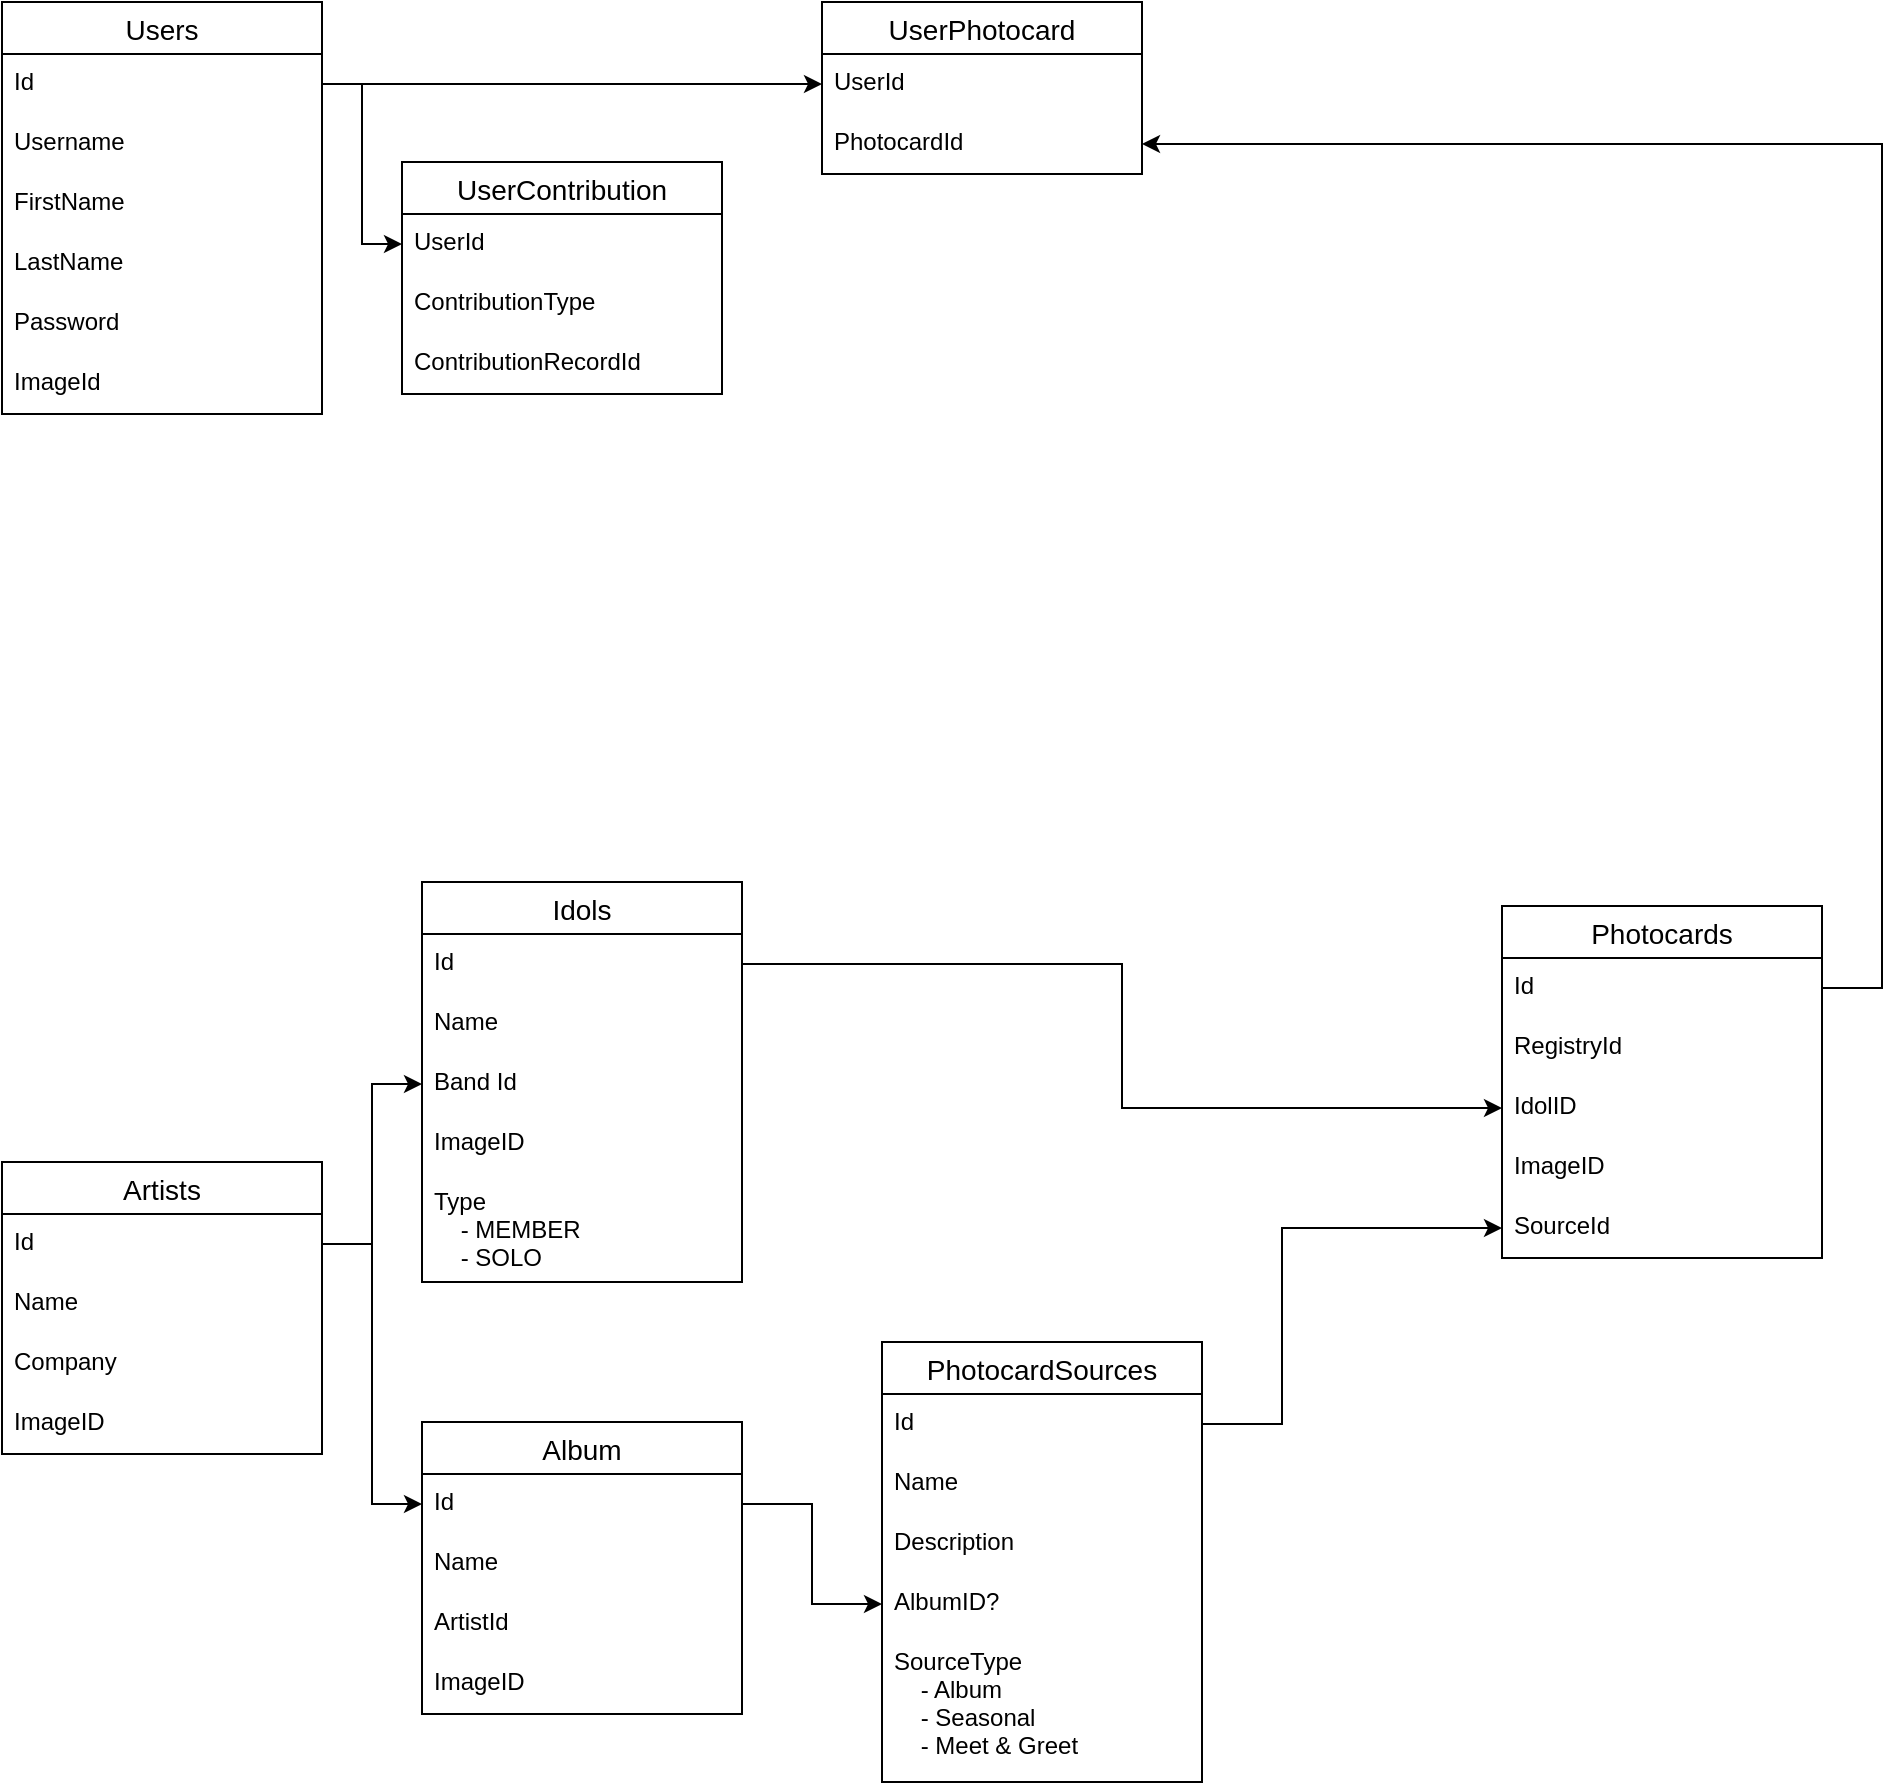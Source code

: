 <mxfile version="20.3.2" type="device"><diagram id="fpzca7NVBUFtWnfTKYEV" name="Page-1"><mxGraphModel dx="996" dy="503" grid="1" gridSize="10" guides="1" tooltips="1" connect="1" arrows="1" fold="1" page="1" pageScale="1" pageWidth="850" pageHeight="1100" math="0" shadow="0"><root><mxCell id="0"/><mxCell id="1" parent="0"/><mxCell id="076ecl0mDv-cP4ypRAyU-14" value="Users" style="swimlane;fontStyle=0;childLayout=stackLayout;horizontal=1;startSize=26;horizontalStack=0;resizeParent=1;resizeParentMax=0;resizeLast=0;collapsible=1;marginBottom=0;align=center;fontSize=14;fillStyle=auto;fillColor=#FFFFFF;" parent="1" vertex="1"><mxGeometry x="40" y="40" width="160" height="206" as="geometry"/></mxCell><mxCell id="076ecl0mDv-cP4ypRAyU-15" value="Id " style="text;strokeColor=none;fillColor=none;spacingLeft=4;spacingRight=4;overflow=hidden;rotatable=0;points=[[0,0.5],[1,0.5]];portConstraint=eastwest;fontSize=12;" parent="076ecl0mDv-cP4ypRAyU-14" vertex="1"><mxGeometry y="26" width="160" height="30" as="geometry"/></mxCell><mxCell id="076ecl0mDv-cP4ypRAyU-16" value="Username" style="text;strokeColor=none;fillColor=none;spacingLeft=4;spacingRight=4;overflow=hidden;rotatable=0;points=[[0,0.5],[1,0.5]];portConstraint=eastwest;fontSize=12;" parent="076ecl0mDv-cP4ypRAyU-14" vertex="1"><mxGeometry y="56" width="160" height="30" as="geometry"/></mxCell><mxCell id="076ecl0mDv-cP4ypRAyU-17" value="FirstName" style="text;strokeColor=none;fillColor=none;spacingLeft=4;spacingRight=4;overflow=hidden;rotatable=0;points=[[0,0.5],[1,0.5]];portConstraint=eastwest;fontSize=12;" parent="076ecl0mDv-cP4ypRAyU-14" vertex="1"><mxGeometry y="86" width="160" height="30" as="geometry"/></mxCell><mxCell id="076ecl0mDv-cP4ypRAyU-18" value="LastName" style="text;strokeColor=none;fillColor=none;spacingLeft=4;spacingRight=4;overflow=hidden;rotatable=0;points=[[0,0.5],[1,0.5]];portConstraint=eastwest;fontSize=12;" parent="076ecl0mDv-cP4ypRAyU-14" vertex="1"><mxGeometry y="116" width="160" height="30" as="geometry"/></mxCell><mxCell id="076ecl0mDv-cP4ypRAyU-19" value="Password" style="text;strokeColor=none;fillColor=none;spacingLeft=4;spacingRight=4;overflow=hidden;rotatable=0;points=[[0,0.5],[1,0.5]];portConstraint=eastwest;fontSize=12;" parent="076ecl0mDv-cP4ypRAyU-14" vertex="1"><mxGeometry y="146" width="160" height="30" as="geometry"/></mxCell><mxCell id="076ecl0mDv-cP4ypRAyU-20" value="ImageId" style="text;strokeColor=none;fillColor=none;spacingLeft=4;spacingRight=4;overflow=hidden;rotatable=0;points=[[0,0.5],[1,0.5]];portConstraint=eastwest;fontSize=12;" parent="076ecl0mDv-cP4ypRAyU-14" vertex="1"><mxGeometry y="176" width="160" height="30" as="geometry"/></mxCell><mxCell id="076ecl0mDv-cP4ypRAyU-21" value="Artists" style="swimlane;fontStyle=0;childLayout=stackLayout;horizontal=1;startSize=26;horizontalStack=0;resizeParent=1;resizeParentMax=0;resizeLast=0;collapsible=1;marginBottom=0;align=center;fontSize=14;fillStyle=auto;fillColor=#FFFFFF;" parent="1" vertex="1"><mxGeometry x="40" y="620" width="160" height="146" as="geometry"/></mxCell><mxCell id="076ecl0mDv-cP4ypRAyU-22" value="Id " style="text;strokeColor=none;fillColor=none;spacingLeft=4;spacingRight=4;overflow=hidden;rotatable=0;points=[[0,0.5],[1,0.5]];portConstraint=eastwest;fontSize=12;" parent="076ecl0mDv-cP4ypRAyU-21" vertex="1"><mxGeometry y="26" width="160" height="30" as="geometry"/></mxCell><mxCell id="076ecl0mDv-cP4ypRAyU-23" value="Name" style="text;strokeColor=none;fillColor=none;spacingLeft=4;spacingRight=4;overflow=hidden;rotatable=0;points=[[0,0.5],[1,0.5]];portConstraint=eastwest;fontSize=12;" parent="076ecl0mDv-cP4ypRAyU-21" vertex="1"><mxGeometry y="56" width="160" height="30" as="geometry"/></mxCell><mxCell id="076ecl0mDv-cP4ypRAyU-24" value="Company" style="text;strokeColor=none;fillColor=none;spacingLeft=4;spacingRight=4;overflow=hidden;rotatable=0;points=[[0,0.5],[1,0.5]];portConstraint=eastwest;fontSize=12;" parent="076ecl0mDv-cP4ypRAyU-21" vertex="1"><mxGeometry y="86" width="160" height="30" as="geometry"/></mxCell><mxCell id="076ecl0mDv-cP4ypRAyU-27" value="ImageID" style="text;strokeColor=none;fillColor=none;spacingLeft=4;spacingRight=4;overflow=hidden;rotatable=0;points=[[0,0.5],[1,0.5]];portConstraint=eastwest;fontSize=12;" parent="076ecl0mDv-cP4ypRAyU-21" vertex="1"><mxGeometry y="116" width="160" height="30" as="geometry"/></mxCell><mxCell id="076ecl0mDv-cP4ypRAyU-28" value="Idols" style="swimlane;fontStyle=0;childLayout=stackLayout;horizontal=1;startSize=26;horizontalStack=0;resizeParent=1;resizeParentMax=0;resizeLast=0;collapsible=1;marginBottom=0;align=center;fontSize=14;fillStyle=auto;fillColor=#FFFFFF;" parent="1" vertex="1"><mxGeometry x="250" y="480" width="160" height="200" as="geometry"/></mxCell><mxCell id="076ecl0mDv-cP4ypRAyU-29" value="Id " style="text;strokeColor=none;fillColor=none;spacingLeft=4;spacingRight=4;overflow=hidden;rotatable=0;points=[[0,0.5],[1,0.5]];portConstraint=eastwest;fontSize=12;" parent="076ecl0mDv-cP4ypRAyU-28" vertex="1"><mxGeometry y="26" width="160" height="30" as="geometry"/></mxCell><mxCell id="076ecl0mDv-cP4ypRAyU-30" value="Name" style="text;strokeColor=none;fillColor=none;spacingLeft=4;spacingRight=4;overflow=hidden;rotatable=0;points=[[0,0.5],[1,0.5]];portConstraint=eastwest;fontSize=12;" parent="076ecl0mDv-cP4ypRAyU-28" vertex="1"><mxGeometry y="56" width="160" height="30" as="geometry"/></mxCell><mxCell id="076ecl0mDv-cP4ypRAyU-31" value="Band Id" style="text;strokeColor=none;fillColor=none;spacingLeft=4;spacingRight=4;overflow=hidden;rotatable=0;points=[[0,0.5],[1,0.5]];portConstraint=eastwest;fontSize=12;" parent="076ecl0mDv-cP4ypRAyU-28" vertex="1"><mxGeometry y="86" width="160" height="30" as="geometry"/></mxCell><mxCell id="076ecl0mDv-cP4ypRAyU-32" value="ImageID" style="text;strokeColor=none;fillColor=none;spacingLeft=4;spacingRight=4;overflow=hidden;rotatable=0;points=[[0,0.5],[1,0.5]];portConstraint=eastwest;fontSize=12;" parent="076ecl0mDv-cP4ypRAyU-28" vertex="1"><mxGeometry y="116" width="160" height="30" as="geometry"/></mxCell><mxCell id="076ecl0mDv-cP4ypRAyU-39" value="Type&#10;    - MEMBER&#10;    - SOLO" style="text;strokeColor=none;fillColor=none;spacingLeft=4;spacingRight=4;overflow=hidden;rotatable=0;points=[[0,0.5],[1,0.5]];portConstraint=eastwest;fontSize=12;" parent="076ecl0mDv-cP4ypRAyU-28" vertex="1"><mxGeometry y="146" width="160" height="54" as="geometry"/></mxCell><mxCell id="076ecl0mDv-cP4ypRAyU-33" value="" style="edgeStyle=orthogonalEdgeStyle;rounded=0;orthogonalLoop=1;jettySize=auto;html=1;entryX=0;entryY=0.5;entryDx=0;entryDy=0;" parent="1" source="076ecl0mDv-cP4ypRAyU-22" target="076ecl0mDv-cP4ypRAyU-31" edge="1"><mxGeometry relative="1" as="geometry"/></mxCell><mxCell id="076ecl0mDv-cP4ypRAyU-34" value="Photocards" style="swimlane;fontStyle=0;childLayout=stackLayout;horizontal=1;startSize=26;horizontalStack=0;resizeParent=1;resizeParentMax=0;resizeLast=0;collapsible=1;marginBottom=0;align=center;fontSize=14;fillStyle=auto;fillColor=#FFFFFF;" parent="1" vertex="1"><mxGeometry x="790" y="492" width="160" height="176" as="geometry"/></mxCell><mxCell id="076ecl0mDv-cP4ypRAyU-35" value="Id " style="text;strokeColor=none;fillColor=none;spacingLeft=4;spacingRight=4;overflow=hidden;rotatable=0;points=[[0,0.5],[1,0.5]];portConstraint=eastwest;fontSize=12;" parent="076ecl0mDv-cP4ypRAyU-34" vertex="1"><mxGeometry y="26" width="160" height="30" as="geometry"/></mxCell><mxCell id="076ecl0mDv-cP4ypRAyU-36" value="RegistryId" style="text;strokeColor=none;fillColor=none;spacingLeft=4;spacingRight=4;overflow=hidden;rotatable=0;points=[[0,0.5],[1,0.5]];portConstraint=eastwest;fontSize=12;" parent="076ecl0mDv-cP4ypRAyU-34" vertex="1"><mxGeometry y="56" width="160" height="30" as="geometry"/></mxCell><mxCell id="076ecl0mDv-cP4ypRAyU-37" value="IdolID" style="text;strokeColor=none;fillColor=none;spacingLeft=4;spacingRight=4;overflow=hidden;rotatable=0;points=[[0,0.5],[1,0.5]];portConstraint=eastwest;fontSize=12;" parent="076ecl0mDv-cP4ypRAyU-34" vertex="1"><mxGeometry y="86" width="160" height="30" as="geometry"/></mxCell><mxCell id="076ecl0mDv-cP4ypRAyU-38" value="ImageID" style="text;strokeColor=none;fillColor=none;spacingLeft=4;spacingRight=4;overflow=hidden;rotatable=0;points=[[0,0.5],[1,0.5]];portConstraint=eastwest;fontSize=12;" parent="076ecl0mDv-cP4ypRAyU-34" vertex="1"><mxGeometry y="116" width="160" height="30" as="geometry"/></mxCell><mxCell id="076ecl0mDv-cP4ypRAyU-61" value="SourceId" style="text;strokeColor=none;fillColor=none;spacingLeft=4;spacingRight=4;overflow=hidden;rotatable=0;points=[[0,0.5],[1,0.5]];portConstraint=eastwest;fontSize=12;" parent="076ecl0mDv-cP4ypRAyU-34" vertex="1"><mxGeometry y="146" width="160" height="30" as="geometry"/></mxCell><mxCell id="076ecl0mDv-cP4ypRAyU-40" style="edgeStyle=orthogonalEdgeStyle;rounded=0;orthogonalLoop=1;jettySize=auto;html=1;exitX=1;exitY=0.5;exitDx=0;exitDy=0;" parent="1" source="076ecl0mDv-cP4ypRAyU-29" target="076ecl0mDv-cP4ypRAyU-37" edge="1"><mxGeometry relative="1" as="geometry"/></mxCell><mxCell id="076ecl0mDv-cP4ypRAyU-41" value="UserPhotocard" style="swimlane;fontStyle=0;childLayout=stackLayout;horizontal=1;startSize=26;horizontalStack=0;resizeParent=1;resizeParentMax=0;resizeLast=0;collapsible=1;marginBottom=0;align=center;fontSize=14;fillStyle=auto;fillColor=#FFFFFF;" parent="1" vertex="1"><mxGeometry x="450" y="40" width="160" height="86" as="geometry"/></mxCell><mxCell id="076ecl0mDv-cP4ypRAyU-42" value="UserId" style="text;strokeColor=none;fillColor=none;spacingLeft=4;spacingRight=4;overflow=hidden;rotatable=0;points=[[0,0.5],[1,0.5]];portConstraint=eastwest;fontSize=12;" parent="076ecl0mDv-cP4ypRAyU-41" vertex="1"><mxGeometry y="26" width="160" height="30" as="geometry"/></mxCell><mxCell id="076ecl0mDv-cP4ypRAyU-43" value="PhotocardId" style="text;strokeColor=none;fillColor=none;spacingLeft=4;spacingRight=4;overflow=hidden;rotatable=0;points=[[0,0.5],[1,0.5]];portConstraint=eastwest;fontSize=12;" parent="076ecl0mDv-cP4ypRAyU-41" vertex="1"><mxGeometry y="56" width="160" height="30" as="geometry"/></mxCell><mxCell id="076ecl0mDv-cP4ypRAyU-48" style="edgeStyle=orthogonalEdgeStyle;rounded=0;orthogonalLoop=1;jettySize=auto;html=1;entryX=0;entryY=0.5;entryDx=0;entryDy=0;" parent="1" source="076ecl0mDv-cP4ypRAyU-15" target="076ecl0mDv-cP4ypRAyU-42" edge="1"><mxGeometry relative="1" as="geometry"/></mxCell><mxCell id="076ecl0mDv-cP4ypRAyU-50" value="UserContribution" style="swimlane;fontStyle=0;childLayout=stackLayout;horizontal=1;startSize=26;horizontalStack=0;resizeParent=1;resizeParentMax=0;resizeLast=0;collapsible=1;marginBottom=0;align=center;fontSize=14;fillStyle=auto;fillColor=#FFFFFF;" parent="1" vertex="1"><mxGeometry x="240" y="120" width="160" height="116" as="geometry"/></mxCell><mxCell id="076ecl0mDv-cP4ypRAyU-51" value="UserId" style="text;strokeColor=none;fillColor=none;spacingLeft=4;spacingRight=4;overflow=hidden;rotatable=0;points=[[0,0.5],[1,0.5]];portConstraint=eastwest;fontSize=12;" parent="076ecl0mDv-cP4ypRAyU-50" vertex="1"><mxGeometry y="26" width="160" height="30" as="geometry"/></mxCell><mxCell id="ELdJ7_QmTxx7nd2au9QF-3" value="ContributionType" style="text;strokeColor=none;fillColor=none;spacingLeft=4;spacingRight=4;overflow=hidden;rotatable=0;points=[[0,0.5],[1,0.5]];portConstraint=eastwest;fontSize=12;" vertex="1" parent="076ecl0mDv-cP4ypRAyU-50"><mxGeometry y="56" width="160" height="30" as="geometry"/></mxCell><mxCell id="076ecl0mDv-cP4ypRAyU-54" value="ContributionRecordId" style="text;strokeColor=none;fillColor=none;spacingLeft=4;spacingRight=4;overflow=hidden;rotatable=0;points=[[0,0.5],[1,0.5]];portConstraint=eastwest;fontSize=12;" parent="076ecl0mDv-cP4ypRAyU-50" vertex="1"><mxGeometry y="86" width="160" height="30" as="geometry"/></mxCell><mxCell id="076ecl0mDv-cP4ypRAyU-53" style="edgeStyle=orthogonalEdgeStyle;rounded=0;orthogonalLoop=1;jettySize=auto;html=1;entryX=0;entryY=0.5;entryDx=0;entryDy=0;" parent="1" source="076ecl0mDv-cP4ypRAyU-15" target="076ecl0mDv-cP4ypRAyU-51" edge="1"><mxGeometry relative="1" as="geometry"/></mxCell><mxCell id="076ecl0mDv-cP4ypRAyU-55" value="Album" style="swimlane;fontStyle=0;childLayout=stackLayout;horizontal=1;startSize=26;horizontalStack=0;resizeParent=1;resizeParentMax=0;resizeLast=0;collapsible=1;marginBottom=0;align=center;fontSize=14;fillStyle=auto;fillColor=#FFFFFF;" parent="1" vertex="1"><mxGeometry x="250" y="750" width="160" height="146" as="geometry"/></mxCell><mxCell id="076ecl0mDv-cP4ypRAyU-56" value="Id " style="text;strokeColor=none;fillColor=none;spacingLeft=4;spacingRight=4;overflow=hidden;rotatable=0;points=[[0,0.5],[1,0.5]];portConstraint=eastwest;fontSize=12;" parent="076ecl0mDv-cP4ypRAyU-55" vertex="1"><mxGeometry y="26" width="160" height="30" as="geometry"/></mxCell><mxCell id="076ecl0mDv-cP4ypRAyU-57" value="Name" style="text;strokeColor=none;fillColor=none;spacingLeft=4;spacingRight=4;overflow=hidden;rotatable=0;points=[[0,0.5],[1,0.5]];portConstraint=eastwest;fontSize=12;" parent="076ecl0mDv-cP4ypRAyU-55" vertex="1"><mxGeometry y="56" width="160" height="30" as="geometry"/></mxCell><mxCell id="076ecl0mDv-cP4ypRAyU-58" value="ArtistId" style="text;strokeColor=none;fillColor=none;spacingLeft=4;spacingRight=4;overflow=hidden;rotatable=0;points=[[0,0.5],[1,0.5]];portConstraint=eastwest;fontSize=12;" parent="076ecl0mDv-cP4ypRAyU-55" vertex="1"><mxGeometry y="86" width="160" height="30" as="geometry"/></mxCell><mxCell id="076ecl0mDv-cP4ypRAyU-59" value="ImageID" style="text;strokeColor=none;fillColor=none;spacingLeft=4;spacingRight=4;overflow=hidden;rotatable=0;points=[[0,0.5],[1,0.5]];portConstraint=eastwest;fontSize=12;" parent="076ecl0mDv-cP4ypRAyU-55" vertex="1"><mxGeometry y="116" width="160" height="30" as="geometry"/></mxCell><mxCell id="076ecl0mDv-cP4ypRAyU-60" style="edgeStyle=orthogonalEdgeStyle;rounded=0;orthogonalLoop=1;jettySize=auto;html=1;entryX=0;entryY=0.5;entryDx=0;entryDy=0;" parent="1" source="076ecl0mDv-cP4ypRAyU-22" target="076ecl0mDv-cP4ypRAyU-56" edge="1"><mxGeometry relative="1" as="geometry"/></mxCell><mxCell id="076ecl0mDv-cP4ypRAyU-62" value="PhotocardSources" style="swimlane;fontStyle=0;childLayout=stackLayout;horizontal=1;startSize=26;horizontalStack=0;resizeParent=1;resizeParentMax=0;resizeLast=0;collapsible=1;marginBottom=0;align=center;fontSize=14;fillStyle=auto;fillColor=#FFFFFF;" parent="1" vertex="1"><mxGeometry x="480" y="710" width="160" height="220" as="geometry"/></mxCell><mxCell id="076ecl0mDv-cP4ypRAyU-63" value="Id " style="text;strokeColor=none;fillColor=none;spacingLeft=4;spacingRight=4;overflow=hidden;rotatable=0;points=[[0,0.5],[1,0.5]];portConstraint=eastwest;fontSize=12;" parent="076ecl0mDv-cP4ypRAyU-62" vertex="1"><mxGeometry y="26" width="160" height="30" as="geometry"/></mxCell><mxCell id="076ecl0mDv-cP4ypRAyU-64" value="Name" style="text;strokeColor=none;fillColor=none;spacingLeft=4;spacingRight=4;overflow=hidden;rotatable=0;points=[[0,0.5],[1,0.5]];portConstraint=eastwest;fontSize=12;" parent="076ecl0mDv-cP4ypRAyU-62" vertex="1"><mxGeometry y="56" width="160" height="30" as="geometry"/></mxCell><mxCell id="076ecl0mDv-cP4ypRAyU-65" value="Description" style="text;strokeColor=none;fillColor=none;spacingLeft=4;spacingRight=4;overflow=hidden;rotatable=0;points=[[0,0.5],[1,0.5]];portConstraint=eastwest;fontSize=12;" parent="076ecl0mDv-cP4ypRAyU-62" vertex="1"><mxGeometry y="86" width="160" height="30" as="geometry"/></mxCell><mxCell id="076ecl0mDv-cP4ypRAyU-66" value="AlbumID?" style="text;strokeColor=none;fillColor=none;spacingLeft=4;spacingRight=4;overflow=hidden;rotatable=0;points=[[0,0.5],[1,0.5]];portConstraint=eastwest;fontSize=12;" parent="076ecl0mDv-cP4ypRAyU-62" vertex="1"><mxGeometry y="116" width="160" height="30" as="geometry"/></mxCell><mxCell id="076ecl0mDv-cP4ypRAyU-71" value="SourceType&#10;    - Album&#10;    - Seasonal&#10;    - Meet &amp; Greet" style="text;strokeColor=none;fillColor=none;spacingLeft=4;spacingRight=4;overflow=hidden;rotatable=0;points=[[0,0.5],[1,0.5]];portConstraint=eastwest;fontSize=12;" parent="076ecl0mDv-cP4ypRAyU-62" vertex="1"><mxGeometry y="146" width="160" height="74" as="geometry"/></mxCell><mxCell id="076ecl0mDv-cP4ypRAyU-67" style="edgeStyle=orthogonalEdgeStyle;rounded=0;orthogonalLoop=1;jettySize=auto;html=1;entryX=0;entryY=0.5;entryDx=0;entryDy=0;" parent="1" source="076ecl0mDv-cP4ypRAyU-56" target="076ecl0mDv-cP4ypRAyU-66" edge="1"><mxGeometry relative="1" as="geometry"/></mxCell><mxCell id="076ecl0mDv-cP4ypRAyU-68" style="edgeStyle=orthogonalEdgeStyle;rounded=0;orthogonalLoop=1;jettySize=auto;html=1;entryX=0;entryY=0.5;entryDx=0;entryDy=0;" parent="1" source="076ecl0mDv-cP4ypRAyU-63" target="076ecl0mDv-cP4ypRAyU-61" edge="1"><mxGeometry relative="1" as="geometry"><Array as="points"><mxPoint x="680" y="751"/><mxPoint x="680" y="653"/></Array></mxGeometry></mxCell><mxCell id="076ecl0mDv-cP4ypRAyU-70" style="edgeStyle=orthogonalEdgeStyle;rounded=0;orthogonalLoop=1;jettySize=auto;html=1;entryX=1;entryY=0.5;entryDx=0;entryDy=0;" parent="1" source="076ecl0mDv-cP4ypRAyU-35" target="076ecl0mDv-cP4ypRAyU-43" edge="1"><mxGeometry relative="1" as="geometry"><Array as="points"><mxPoint x="980" y="533"/><mxPoint x="980" y="111"/></Array></mxGeometry></mxCell></root></mxGraphModel></diagram></mxfile>